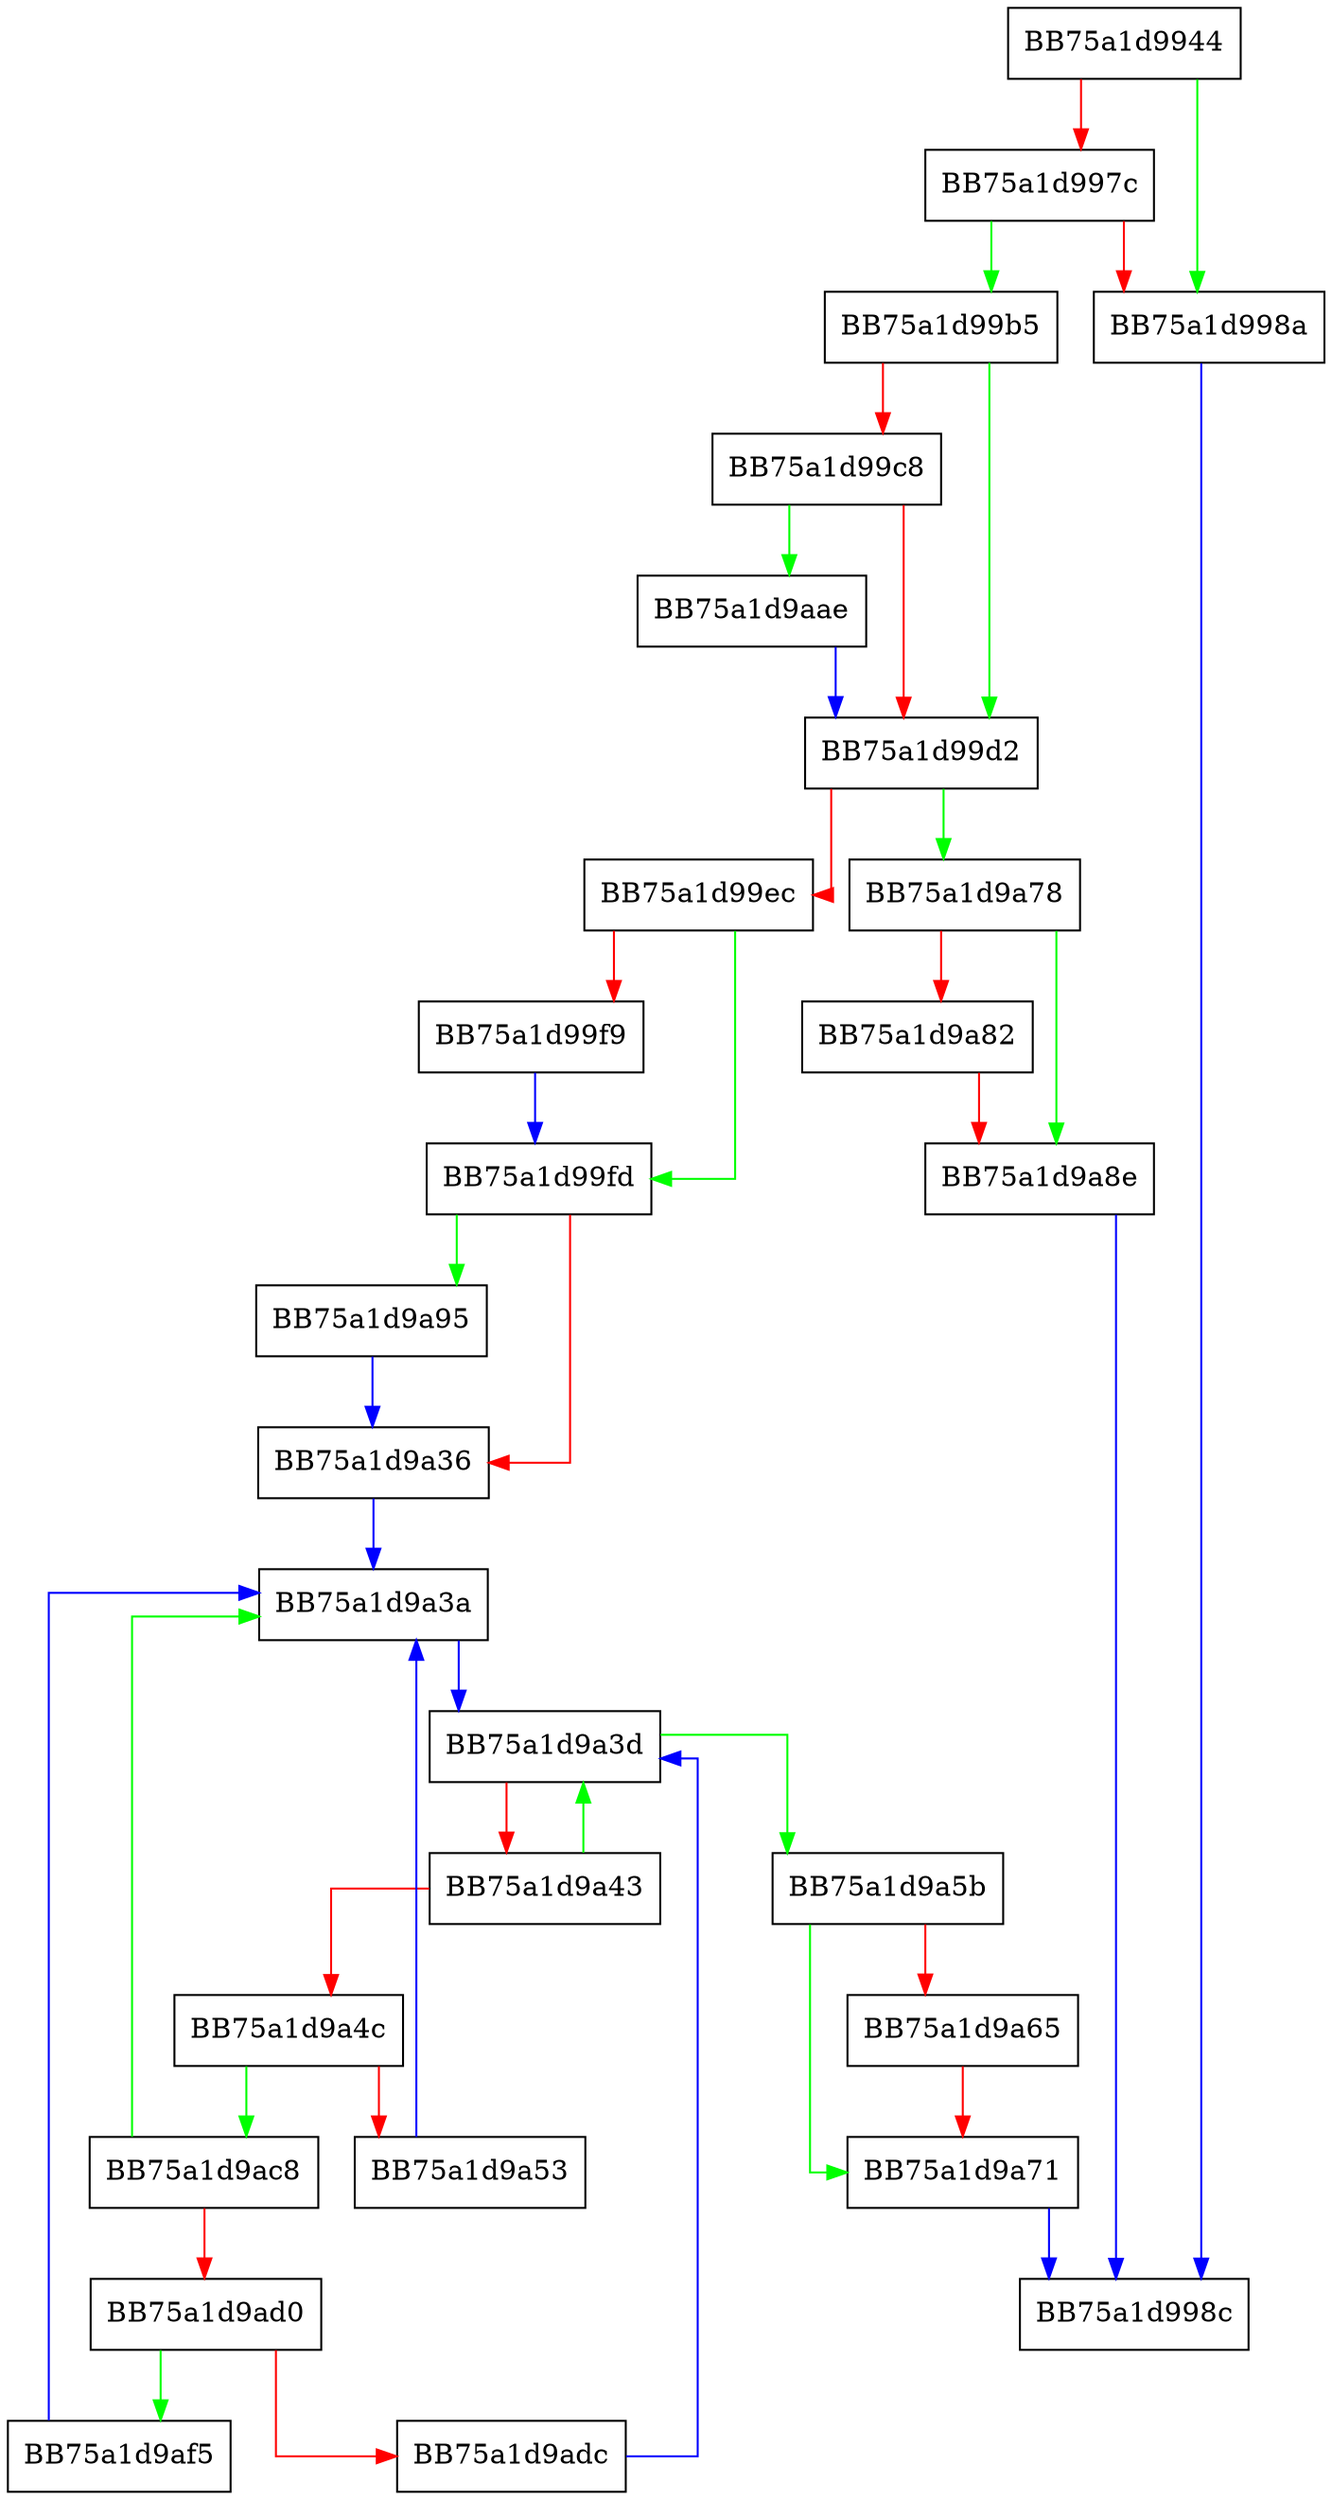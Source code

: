 digraph Update {
  node [shape="box"];
  graph [splines=ortho];
  BB75a1d9944 -> BB75a1d998a [color="green"];
  BB75a1d9944 -> BB75a1d997c [color="red"];
  BB75a1d997c -> BB75a1d99b5 [color="green"];
  BB75a1d997c -> BB75a1d998a [color="red"];
  BB75a1d998a -> BB75a1d998c [color="blue"];
  BB75a1d99b5 -> BB75a1d99d2 [color="green"];
  BB75a1d99b5 -> BB75a1d99c8 [color="red"];
  BB75a1d99c8 -> BB75a1d9aae [color="green"];
  BB75a1d99c8 -> BB75a1d99d2 [color="red"];
  BB75a1d99d2 -> BB75a1d9a78 [color="green"];
  BB75a1d99d2 -> BB75a1d99ec [color="red"];
  BB75a1d99ec -> BB75a1d99fd [color="green"];
  BB75a1d99ec -> BB75a1d99f9 [color="red"];
  BB75a1d99f9 -> BB75a1d99fd [color="blue"];
  BB75a1d99fd -> BB75a1d9a95 [color="green"];
  BB75a1d99fd -> BB75a1d9a36 [color="red"];
  BB75a1d9a36 -> BB75a1d9a3a [color="blue"];
  BB75a1d9a3a -> BB75a1d9a3d [color="blue"];
  BB75a1d9a3d -> BB75a1d9a5b [color="green"];
  BB75a1d9a3d -> BB75a1d9a43 [color="red"];
  BB75a1d9a43 -> BB75a1d9a3d [color="green"];
  BB75a1d9a43 -> BB75a1d9a4c [color="red"];
  BB75a1d9a4c -> BB75a1d9ac8 [color="green"];
  BB75a1d9a4c -> BB75a1d9a53 [color="red"];
  BB75a1d9a53 -> BB75a1d9a3a [color="blue"];
  BB75a1d9a5b -> BB75a1d9a71 [color="green"];
  BB75a1d9a5b -> BB75a1d9a65 [color="red"];
  BB75a1d9a65 -> BB75a1d9a71 [color="red"];
  BB75a1d9a71 -> BB75a1d998c [color="blue"];
  BB75a1d9a78 -> BB75a1d9a8e [color="green"];
  BB75a1d9a78 -> BB75a1d9a82 [color="red"];
  BB75a1d9a82 -> BB75a1d9a8e [color="red"];
  BB75a1d9a8e -> BB75a1d998c [color="blue"];
  BB75a1d9a95 -> BB75a1d9a36 [color="blue"];
  BB75a1d9aae -> BB75a1d99d2 [color="blue"];
  BB75a1d9ac8 -> BB75a1d9a3a [color="green"];
  BB75a1d9ac8 -> BB75a1d9ad0 [color="red"];
  BB75a1d9ad0 -> BB75a1d9af5 [color="green"];
  BB75a1d9ad0 -> BB75a1d9adc [color="red"];
  BB75a1d9adc -> BB75a1d9a3d [color="blue"];
  BB75a1d9af5 -> BB75a1d9a3a [color="blue"];
}